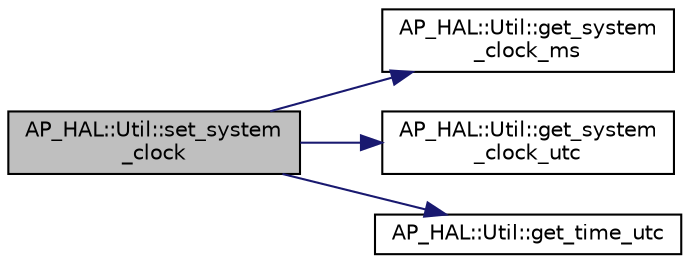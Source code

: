 digraph "AP_HAL::Util::set_system_clock"
{
 // INTERACTIVE_SVG=YES
  edge [fontname="Helvetica",fontsize="10",labelfontname="Helvetica",labelfontsize="10"];
  node [fontname="Helvetica",fontsize="10",shape=record];
  rankdir="LR";
  Node1 [label="AP_HAL::Util::set_system\l_clock",height=0.2,width=0.4,color="black", fillcolor="grey75", style="filled", fontcolor="black"];
  Node1 -> Node2 [color="midnightblue",fontsize="10",style="solid",fontname="Helvetica"];
  Node2 [label="AP_HAL::Util::get_system\l_clock_ms",height=0.2,width=0.4,color="black", fillcolor="white", style="filled",URL="$classAP__HAL_1_1Util.html#a8da1ad3807b3a7e735c534f0ca6ab4df"];
  Node1 -> Node3 [color="midnightblue",fontsize="10",style="solid",fontname="Helvetica"];
  Node3 [label="AP_HAL::Util::get_system\l_clock_utc",height=0.2,width=0.4,color="black", fillcolor="white", style="filled",URL="$classAP__HAL_1_1Util.html#a23afaab02357fbec93051d918cd820a9"];
  Node1 -> Node4 [color="midnightblue",fontsize="10",style="solid",fontname="Helvetica"];
  Node4 [label="AP_HAL::Util::get_time_utc",height=0.2,width=0.4,color="black", fillcolor="white", style="filled",URL="$classAP__HAL_1_1Util.html#ac7161d1bc0f8e7ae7c35f1f732b3fc67"];
}
